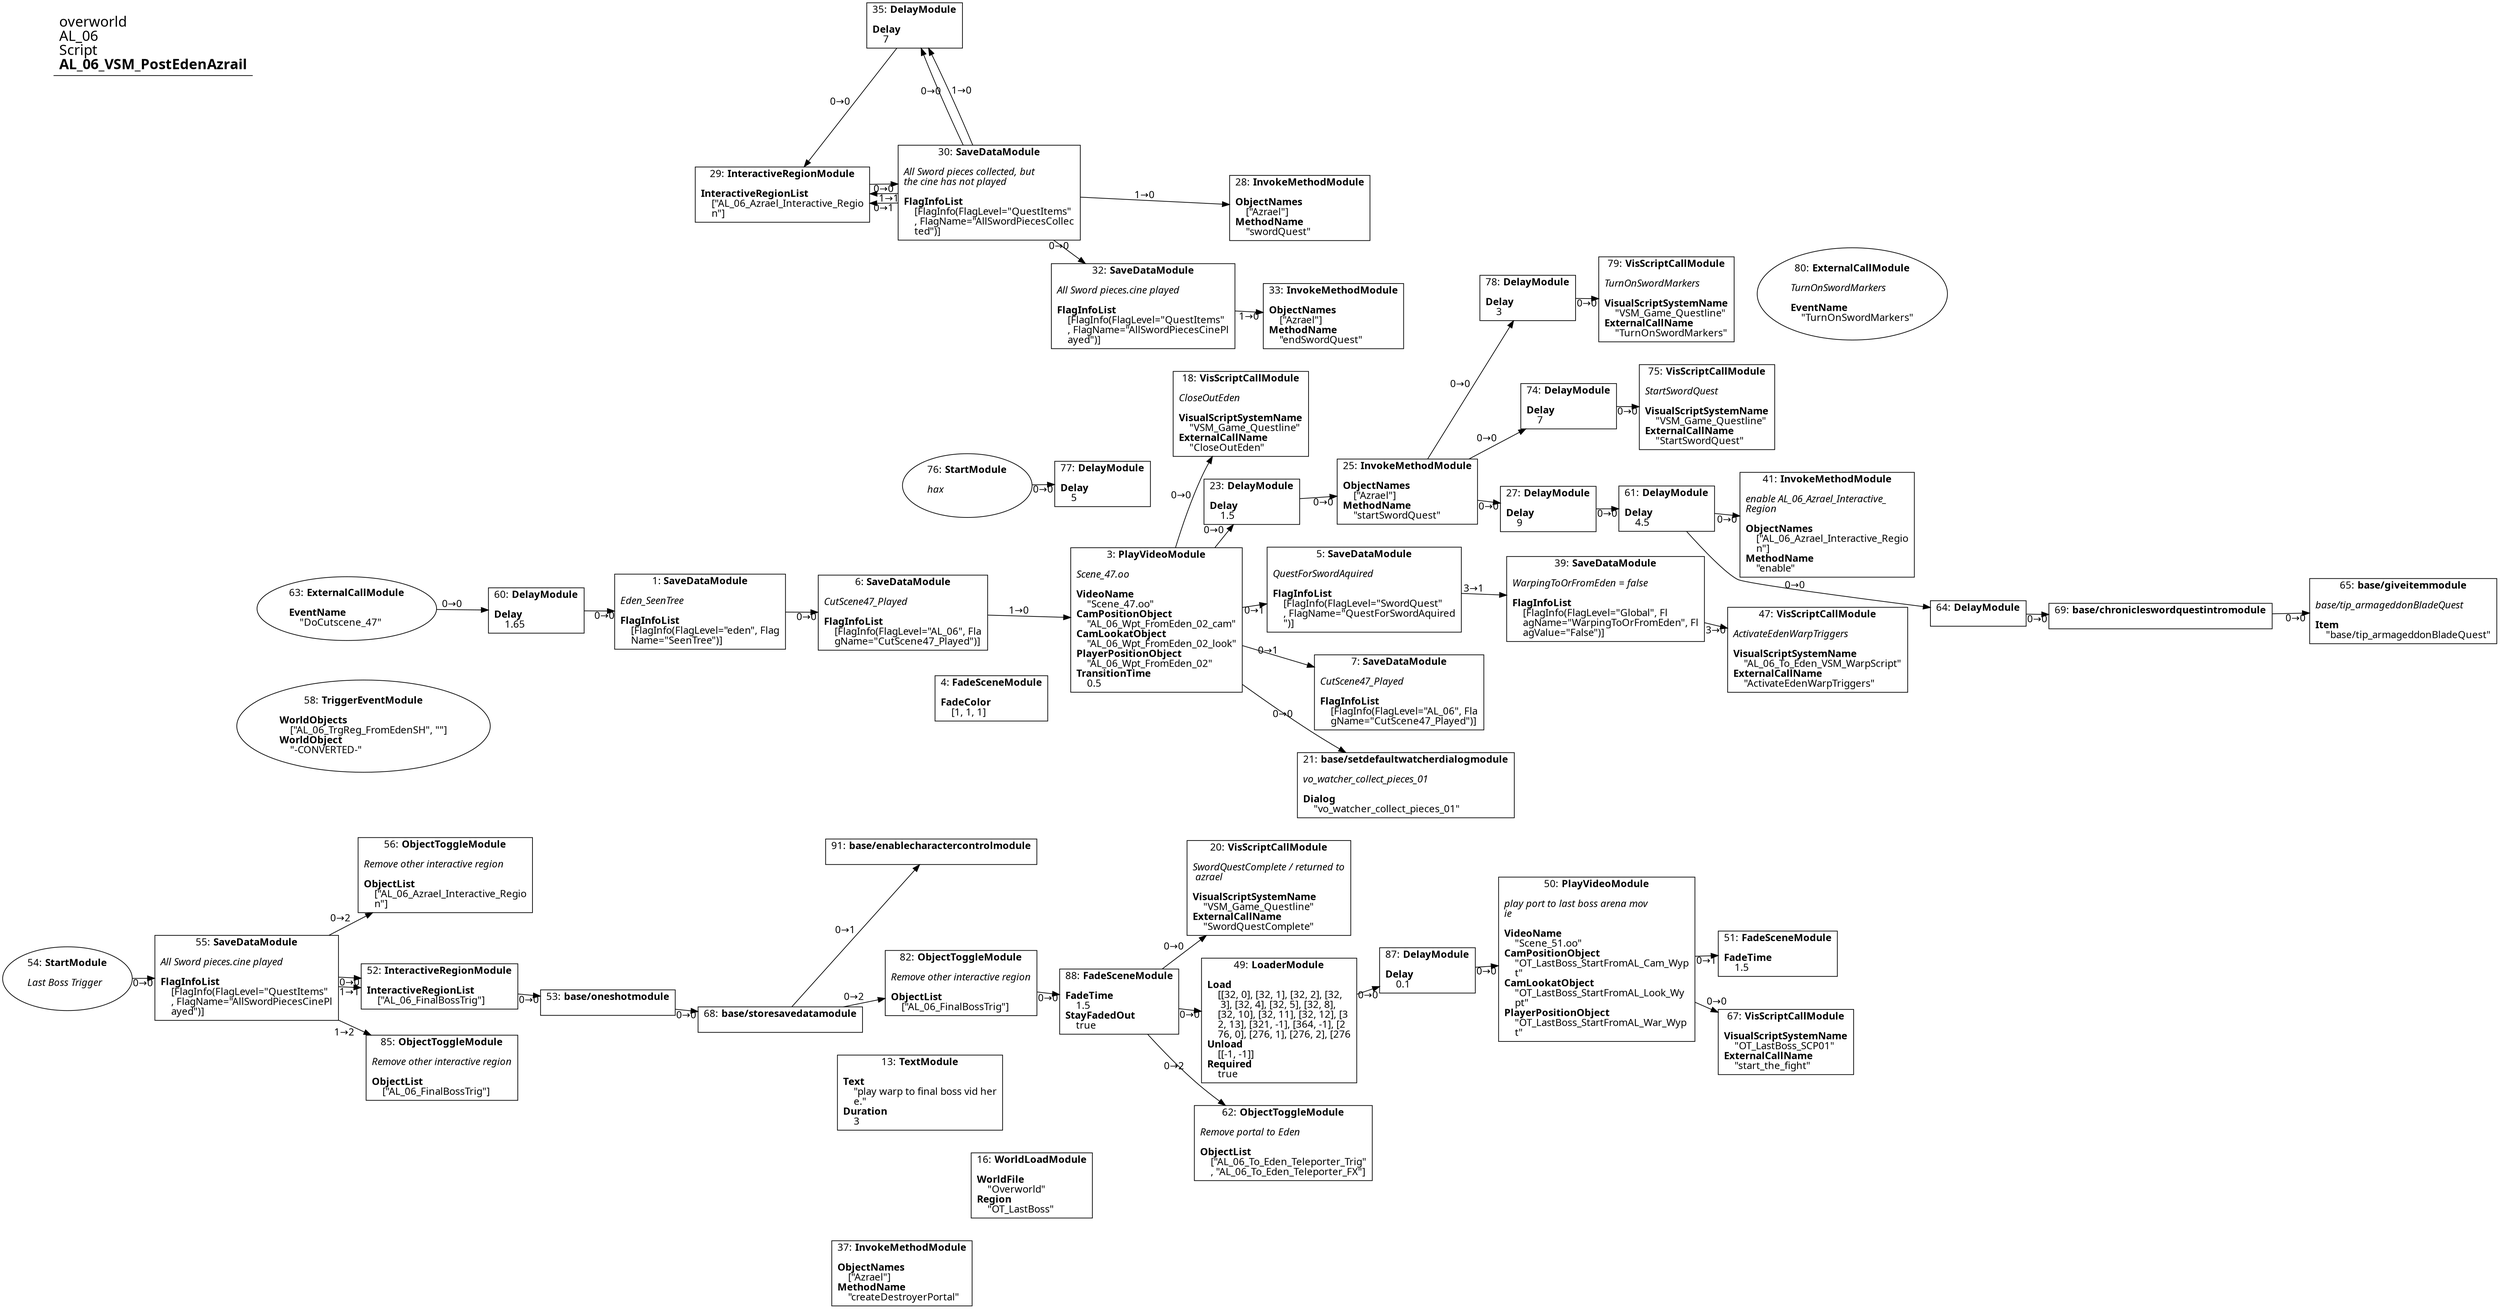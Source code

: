 digraph {
    layout = fdp;
    overlap = prism;
    sep = "+16";
    splines = spline;

    node [ shape = box ];

    graph [ fontname = "Segoe UI" ];
    node [ fontname = "Segoe UI" ];
    edge [ fontname = "Segoe UI" ];

    1 [ label = <1: <b>SaveDataModule</b><br/><br/><i>Eden_SeenTree<br align="left"/></i><br align="left"/><b>FlagInfoList</b><br align="left"/>    [FlagInfo(FlagLevel=&quot;eden&quot;, Flag<br align="left"/>    Name=&quot;SeenTree&quot;)]<br align="left"/>> ];
    1 [ pos = "0.134,-0.132!" ];
    1 -> 6 [ label = "0→0" ];

    3 [ label = <3: <b>PlayVideoModule</b><br/><br/><i>Scene_47.oo<br align="left"/></i><br align="left"/><b>VideoName</b><br align="left"/>    &quot;Scene_47.oo&quot;<br align="left"/><b>CamPositionObject</b><br align="left"/>    &quot;AL_06_Wpt_FromEden_02_cam&quot;<br align="left"/><b>CamLookatObject</b><br align="left"/>    &quot;AL_06_Wpt_FromEden_02_look&quot;<br align="left"/><b>PlayerPositionObject</b><br align="left"/>    &quot;AL_06_Wpt_FromEden_02&quot;<br align="left"/><b>TransitionTime</b><br align="left"/>    0.5<br align="left"/>> ];
    3 [ pos = "0.791,-0.155!" ];
    3 -> 5 [ label = "0→1" ];
    3 -> 7 [ label = "0→1" ];
    3 -> 18 [ label = "0→0" ];
    3 -> 21 [ label = "0→0" ];
    3 -> 23 [ label = "0→0" ];

    4 [ label = <4: <b>FadeSceneModule</b><br/><br/><b>FadeColor</b><br align="left"/>    [1, 1, 1]<br align="left"/>> ];
    4 [ pos = "0.57500005,-0.25!" ];

    5 [ label = <5: <b>SaveDataModule</b><br/><br/><i>QuestForSwordAquired<br align="left"/></i><br align="left"/><b>FlagInfoList</b><br align="left"/>    [FlagInfo(FlagLevel=&quot;SwordQuest&quot;<br align="left"/>    , FlagName=&quot;QuestForSwordAquired<br align="left"/>    &quot;)]<br align="left"/>> ];
    5 [ pos = "1.0200001,-0.132!" ];
    5 -> 39 [ label = "3→1" ];

    6 [ label = <6: <b>SaveDataModule</b><br/><br/><i>CutScene47_Played<br align="left"/></i><br align="left"/><b>FlagInfoList</b><br align="left"/>    [FlagInfo(FlagLevel=&quot;AL_06&quot;, Fla<br align="left"/>    gName=&quot;CutScene47_Played&quot;)]<br align="left"/>> ];
    6 [ pos = "0.36400002,-0.132!" ];
    6 -> 3 [ label = "1→0" ];

    7 [ label = <7: <b>SaveDataModule</b><br/><br/><i>CutScene47_Played<br align="left"/></i><br align="left"/><b>FlagInfoList</b><br align="left"/>    [FlagInfo(FlagLevel=&quot;AL_06&quot;, Fla<br align="left"/>    gName=&quot;CutScene47_Played&quot;)]<br align="left"/>> ];
    7 [ pos = "1.019,-0.287!" ];

    13 [ label = <13: <b>TextModule</b><br/><br/><b>Text</b><br align="left"/>    &quot;play warp to final boss vid her<br align="left"/>    e.&quot;<br align="left"/><b>Duration</b><br align="left"/>    3<br align="left"/>> ];
    13 [ pos = "0.215,-1.1040001!" ];

    16 [ label = <16: <b>WorldLoadModule</b><br/><br/><b>WorldFile</b><br align="left"/>    &quot;Overworld&quot;<br align="left"/><b>Region</b><br align="left"/>    &quot;OT_LastBoss&quot;<br align="left"/>> ];
    16 [ pos = "0.37300003,-1.2540001!" ];

    18 [ label = <18: <b>VisScriptCallModule</b><br/><br/><i>CloseOutEden<br align="left"/></i><br align="left"/><b>VisualScriptSystemName</b><br align="left"/>    &quot;VSM_Game_Questline&quot;<br align="left"/><b>ExternalCallName</b><br align="left"/>    &quot;CloseOutEden&quot;<br align="left"/>> ];
    18 [ pos = "1.005,0.17600001!" ];

    20 [ label = <20: <b>VisScriptCallModule</b><br/><br/><i>SwordQuestComplete / returned to<br align="left"/> azrael<br align="left"/></i><br align="left"/><b>VisualScriptSystemName</b><br align="left"/>    &quot;VSM_Game_Questline&quot;<br align="left"/><b>ExternalCallName</b><br align="left"/>    &quot;SwordQuestComplete&quot;<br align="left"/>> ];
    20 [ pos = "0.80500007,-0.744!" ];

    21 [ label = <21: <b>base/setdefaultwatcherdialogmodule</b><br/><br/><i>vo_watcher_collect_pieces_01<br align="left"/></i><br align="left"/><b>Dialog</b><br align="left"/>    &quot;vo_watcher_collect_pieces_01&quot;<br align="left"/>> ];
    21 [ pos = "1.019,-0.441!" ];

    23 [ label = <23: <b>DelayModule</b><br/><br/><b>Delay</b><br align="left"/>    1.5<br align="left"/>> ];
    23 [ pos = "1.01,0.07300001!" ];
    23 -> 25 [ label = "0→0" ];

    25 [ label = <25: <b>InvokeMethodModule</b><br/><br/><b>ObjectNames</b><br align="left"/>    [&quot;Azrael&quot;]<br align="left"/><b>MethodName</b><br align="left"/>    &quot;startSwordQuest&quot;<br align="left"/>> ];
    25 [ pos = "1.1780001,0.07300001!" ];
    25 -> 27 [ label = "0→0" ];
    25 -> 74 [ label = "0→0" ];
    25 -> 78 [ label = "0→0" ];

    27 [ label = <27: <b>DelayModule</b><br/><br/><b>Delay</b><br align="left"/>    9<br align="left"/>> ];
    27 [ pos = "1.383,0.07300001!" ];
    27 -> 61 [ label = "0→0" ];

    28 [ label = <28: <b>InvokeMethodModule</b><br/><br/><b>ObjectNames</b><br align="left"/>    [&quot;Azrael&quot;]<br align="left"/><b>MethodName</b><br align="left"/>    &quot;swordQuest&quot;<br align="left"/>> ];
    28 [ pos = "0.994,0.62700003!" ];

    29 [ label = <29: <b>InteractiveRegionModule</b><br/><br/><b>InteractiveRegionList</b><br align="left"/>    [&quot;AL_06_Azrael_Interactive_Regio<br align="left"/>    n&quot;]<br align="left"/>> ];
    29 [ pos = "0.266,0.65000004!" ];
    29 -> 30 [ label = "0→0" ];

    30 [ label = <30: <b>SaveDataModule</b><br/><br/><i>All Sword pieces collected, but <br align="left"/>the cine has not played<br align="left"/></i><br align="left"/><b>FlagInfoList</b><br align="left"/>    [FlagInfo(FlagLevel=&quot;QuestItems&quot;<br align="left"/>    , FlagName=&quot;AllSwordPiecesCollec<br align="left"/>    ted&quot;)]<br align="left"/>> ];
    30 [ pos = "0.54,0.65000004!" ];
    30 -> 32 [ label = "0→0" ];
    30 -> 28 [ label = "1→0" ];
    30 -> 35 [ label = "0→0" ];
    30 -> 35 [ label = "1→0" ];
    30 -> 29 [ label = "0→1" ];
    30 -> 29 [ label = "1→1" ];

    32 [ label = <32: <b>SaveDataModule</b><br/><br/><i>All Sword pieces.cine played<br align="left"/></i><br align="left"/><b>FlagInfoList</b><br align="left"/>    [FlagInfo(FlagLevel=&quot;QuestItems&quot;<br align="left"/>    , FlagName=&quot;AllSwordPiecesCinePl<br align="left"/>    ayed&quot;)]<br align="left"/>> ];
    32 [ pos = "0.78800005,0.467!" ];
    32 -> 33 [ label = "1→0" ];

    33 [ label = <33: <b>InvokeMethodModule</b><br/><br/><b>ObjectNames</b><br align="left"/>    [&quot;Azrael&quot;]<br align="left"/><b>MethodName</b><br align="left"/>    &quot;endSwordQuest&quot;<br align="left"/>> ];
    33 [ pos = "1.001,0.44500002!" ];

    35 [ label = <35: <b>DelayModule</b><br/><br/><b>Delay</b><br align="left"/>    7<br align="left"/>> ];
    35 [ pos = "0.40600002,0.99700004!" ];
    35 -> 29 [ label = "0→0" ];

    37 [ label = <37: <b>InvokeMethodModule</b><br/><br/><b>ObjectNames</b><br align="left"/>    [&quot;Azrael&quot;]<br align="left"/><b>MethodName</b><br align="left"/>    &quot;createDestroyerPortal&quot;<br align="left"/>> ];
    37 [ pos = "0.22100002,-1.3670001!" ];

    39 [ label = <39: <b>SaveDataModule</b><br/><br/><i>WarpingToOrFromEden = false<br align="left"/></i><br align="left"/><b>FlagInfoList</b><br align="left"/>    [FlagInfo(FlagLevel=&quot;Global&quot;, Fl<br align="left"/>    agName=&quot;WarpingToOrFromEden&quot;, Fl<br align="left"/>    agValue=&quot;False&quot;)]<br align="left"/>> ];
    39 [ pos = "1.2700001,-0.155!" ];
    39 -> 47 [ label = "3→0" ];

    41 [ label = <41: <b>InvokeMethodModule</b><br/><br/><i>enable AL_06_Azrael_Interactive_<br align="left"/>Region<br align="left"/></i><br align="left"/><b>ObjectNames</b><br align="left"/>    [&quot;AL_06_Azrael_Interactive_Regio<br align="left"/>    n&quot;]<br align="left"/><b>MethodName</b><br align="left"/>    &quot;enable&quot;<br align="left"/>> ];
    41 [ pos = "1.7830001,0.07300001!" ];

    47 [ label = <47: <b>VisScriptCallModule</b><br/><br/><i>ActivateEdenWarpTriggers<br align="left"/></i><br align="left"/><b>VisualScriptSystemName</b><br align="left"/>    &quot;AL_06_To_Eden_VSM_WarpScript&quot;<br align="left"/><b>ExternalCallName</b><br align="left"/>    &quot;ActivateEdenWarpTriggers&quot;<br align="left"/>> ];
    47 [ pos = "1.536,-0.201!" ];

    49 [ label = <49: <b>LoaderModule</b><br/><br/><b>Load</b><br align="left"/>    [[32, 0], [32, 1], [32, 2], [32,<br align="left"/>     3], [32, 4], [32, 5], [32, 8], <br align="left"/>    [32, 10], [32, 11], [32, 12], [3<br align="left"/>    2, 13], [321, -1], [364, -1], [2<br align="left"/>    76, 0], [276, 1], [276, 2], [276<br align="left"/><b>Unload</b><br align="left"/>    [[-1, -1]]<br align="left"/><b>Required</b><br align="left"/>    true<br align="left"/>> ];
    49 [ pos = "0.80600005,-0.83800006!" ];
    49 -> 87 [ label = "0→0" ];

    50 [ label = <50: <b>PlayVideoModule</b><br/><br/><i>play port to last boss arena mov<br align="left"/>ie<br align="left"/></i><br align="left"/><b>VideoName</b><br align="left"/>    &quot;Scene_51.oo&quot;<br align="left"/><b>CamPositionObject</b><br align="left"/>    &quot;OT_LastBoss_StartFromAL_Cam_Wyp<br align="left"/>    t&quot;<br align="left"/><b>CamLookatObject</b><br align="left"/>    &quot;OT_LastBoss_StartFromAL_Look_Wy<br align="left"/>    pt&quot;<br align="left"/><b>PlayerPositionObject</b><br align="left"/>    &quot;OT_LastBoss_StartFromAL_War_Wyp<br align="left"/>    t&quot;<br align="left"/>> ];
    50 [ pos = "1.289,-0.83800006!" ];
    50 -> 51 [ label = "0→1" ];
    50 -> 67 [ label = "0→0" ];

    51 [ label = <51: <b>FadeSceneModule</b><br/><br/><b>FadeTime</b><br align="left"/>    1.5<br align="left"/>> ];
    51 [ pos = "1.5150001,-0.81500006!" ];

    52 [ label = <52: <b>InteractiveRegionModule</b><br/><br/><b>InteractiveRegionList</b><br align="left"/>    [&quot;AL_06_FinalBossTrig&quot;]<br align="left"/>> ];
    52 [ pos = "-0.374,-0.88400006!" ];
    52 -> 53 [ label = "0→0" ];

    53 [ label = <53: <b>base/oneshotmodule</b><br/><br/>> ];
    53 [ pos = "-0.07300001,-0.88400006!" ];
    53 -> 68 [ label = "0→0" ];

    54 [ label = <54: <b>StartModule</b><br/><br/><i>Last Boss Trigger<br align="left"/></i><br align="left"/>> ];
    54 [ shape = oval ]
    54 [ pos = "-0.947,-0.88400006!" ];
    54 -> 55 [ label = "0→0" ];

    55 [ label = <55: <b>SaveDataModule</b><br/><br/><i>All Sword pieces.cine played<br align="left"/></i><br align="left"/><b>FlagInfoList</b><br align="left"/>    [FlagInfo(FlagLevel=&quot;QuestItems&quot;<br align="left"/>    , FlagName=&quot;AllSwordPiecesCinePl<br align="left"/>    ayed&quot;)]<br align="left"/>> ];
    55 [ pos = "-0.76500005,-0.88400006!" ];
    55 -> 52 [ label = "0→0" ];
    55 -> 56 [ label = "0→2" ];
    55 -> 52 [ label = "1→1" ];
    55 -> 85 [ label = "1→2" ];

    56 [ label = <56: <b>ObjectToggleModule</b><br/><br/><i>Remove other interactive region<br align="left"/></i><br align="left"/><b>ObjectList</b><br align="left"/>    [&quot;AL_06_Azrael_Interactive_Regio<br align="left"/>    n&quot;]<br align="left"/>> ];
    56 [ pos = "-0.37500003,-0.67600006!" ];

    58 [ label = <58: <b>TriggerEventModule</b><br/><br/><b>WorldObjects</b><br align="left"/>    [&quot;AL_06_TrgReg_FromEdenSH&quot;, &quot;&quot;]<br align="left"/><b>WorldObject</b><br align="left"/>    &quot;-CONVERTED-&quot;<br align="left"/>> ];
    58 [ shape = oval ]
    58 [ pos = "-0.44000003,-0.36900002!" ];

    60 [ label = <60: <b>DelayModule</b><br/><br/><b>Delay</b><br align="left"/>    1.65<br align="left"/>> ];
    60 [ pos = "-0.05,-0.132!" ];
    60 -> 1 [ label = "0→0" ];

    61 [ label = <61: <b>DelayModule</b><br/><br/><b>Delay</b><br align="left"/>    4.5<br align="left"/>> ];
    61 [ pos = "1.5830001,0.07300001!" ];
    61 -> 41 [ label = "0→0" ];
    61 -> 64 [ label = "0→0" ];

    62 [ label = <62: <b>ObjectToggleModule</b><br/><br/><i>Remove portal to Eden<br align="left"/></i><br align="left"/><b>ObjectList</b><br align="left"/>    [&quot;AL_06_To_Eden_Teleporter_Trig&quot;<br align="left"/>    , &quot;AL_06_To_Eden_Teleporter_FX&quot;]<br align="left"/>> ];
    62 [ pos = "0.80600005,-0.96300006!" ];

    63 [ label = <63: <b>ExternalCallModule</b><br/><br/><b>EventName</b><br align="left"/>    &quot;DoCutscene_47&quot;<br align="left"/>> ];
    63 [ shape = oval ]
    63 [ pos = "-0.32500002,-0.132!" ];
    63 -> 60 [ label = "0→0" ];

    64 [ label = <64: <b>DelayModule</b><br/><br/>> ];
    64 [ pos = "1.8050001,-0.119!" ];
    64 -> 69 [ label = "0→0" ];

    65 [ label = <65: <b>base/giveitemmodule</b><br/><br/><i>base/tip_armageddonBladeQuest<br align="left"/></i><br align="left"/><b>Item</b><br align="left"/>    &quot;base/tip_armageddonBladeQuest&quot;<br align="left"/>> ];
    65 [ pos = "2.352,-0.119!" ];

    67 [ label = <67: <b>VisScriptCallModule</b><br/><br/><b>VisualScriptSystemName</b><br align="left"/>    &quot;OT_LastBoss_SCP01&quot;<br align="left"/><b>ExternalCallName</b><br align="left"/>    &quot;start_the_fight&quot;<br align="left"/>> ];
    67 [ pos = "1.5170001,-0.95900005!" ];

    68 [ label = <68: <b>base/storesavedatamodule</b><br/><br/>> ];
    68 [ pos = "0.101,-0.88400006!" ];
    68 -> 82 [ label = "0→2" ];
    68 -> 91 [ label = "0→1" ];

    69 [ label = <69: <b>base/chronicleswordquestintromodule</b><br/><br/>> ];
    69 [ pos = "1.9810001,-0.119!" ];
    69 -> 65 [ label = "0→0" ];

    74 [ label = <74: <b>DelayModule</b><br/><br/><b>Delay</b><br align="left"/>    7<br align="left"/>> ];
    74 [ pos = "1.4720001,0.272!" ];
    74 -> 75 [ label = "0→0" ];

    75 [ label = <75: <b>VisScriptCallModule</b><br/><br/><i>StartSwordQuest<br align="left"/></i><br align="left"/><b>VisualScriptSystemName</b><br align="left"/>    &quot;VSM_Game_Questline&quot;<br align="left"/><b>ExternalCallName</b><br align="left"/>    &quot;StartSwordQuest&quot;<br align="left"/>> ];
    75 [ pos = "1.659,0.272!" ];

    76 [ label = <76: <b>StartModule</b><br/><br/><i>hax<br align="left"/></i><br align="left"/>> ];
    76 [ shape = oval ]
    76 [ pos = "0.40800002,0.13000001!" ];
    76 -> 77 [ label = "0→0" ];

    77 [ label = <77: <b>DelayModule</b><br/><br/><b>Delay</b><br align="left"/>    5<br align="left"/>> ];
    77 [ pos = "0.568,0.13000001!" ];

    78 [ label = <78: <b>DelayModule</b><br/><br/><b>Delay</b><br align="left"/>    3<br align="left"/>> ];
    78 [ pos = "1.4710001,0.46300003!" ];
    78 -> 79 [ label = "0→0" ];

    79 [ label = <79: <b>VisScriptCallModule</b><br/><br/><i>TurnOnSwordMarkers<br align="left"/></i><br align="left"/><b>VisualScriptSystemName</b><br align="left"/>    &quot;VSM_Game_Questline&quot;<br align="left"/><b>ExternalCallName</b><br align="left"/>    &quot;TurnOnSwordMarkers&quot;<br align="left"/>> ];
    79 [ pos = "1.6530001,0.46300003!" ];

    80 [ label = <80: <b>ExternalCallModule</b><br/><br/><i>TurnOnSwordMarkers<br align="left"/></i><br align="left"/><b>EventName</b><br align="left"/>    &quot;TurnOnSwordMarkers&quot;<br align="left"/>> ];
    80 [ shape = oval ]
    80 [ pos = "1.8490001,0.46300003!" ];

    82 [ label = <82: <b>ObjectToggleModule</b><br/><br/><i>Remove other interactive region<br align="left"/></i><br align="left"/><b>ObjectList</b><br align="left"/>    [&quot;AL_06_FinalBossTrig&quot;]<br align="left"/>> ];
    82 [ pos = "0.33800003,-0.83800006!" ];
    82 -> 88 [ label = "0→0" ];

    85 [ label = <85: <b>ObjectToggleModule</b><br/><br/><i>Remove other interactive region<br align="left"/></i><br align="left"/><b>ObjectList</b><br align="left"/>    [&quot;AL_06_FinalBossTrig&quot;]<br align="left"/>> ];
    85 [ pos = "-0.372,-1.016!" ];

    87 [ label = <87: <b>DelayModule</b><br/><br/><b>Delay</b><br align="left"/>    0.1<br align="left"/>> ];
    87 [ pos = "1.0710001,-0.83800006!" ];
    87 -> 50 [ label = "0→0" ];

    88 [ label = <88: <b>FadeSceneModule</b><br/><br/><b>FadeTime</b><br align="left"/>    1.5<br align="left"/><b>StayFadedOut</b><br align="left"/>    true<br align="left"/>> ];
    88 [ pos = "0.551,-0.83800006!" ];
    88 -> 20 [ label = "0→0" ];
    88 -> 49 [ label = "0→0" ];
    88 -> 62 [ label = "0→2" ];

    91 [ label = <91: <b>base/enablecharactercontrolmodule</b><br/><br/>> ];
    91 [ pos = "0.333,-0.57900006!" ];

    title [ pos = "-0.9480001,0.998!" ];
    title [ shape = underline ];
    title [ label = <<font point-size="20">overworld<br align="left"/>AL_06<br align="left"/>Script<br align="left"/><b>AL_06_VSM_PostEdenAzrail</b><br align="left"/></font>> ];
}

